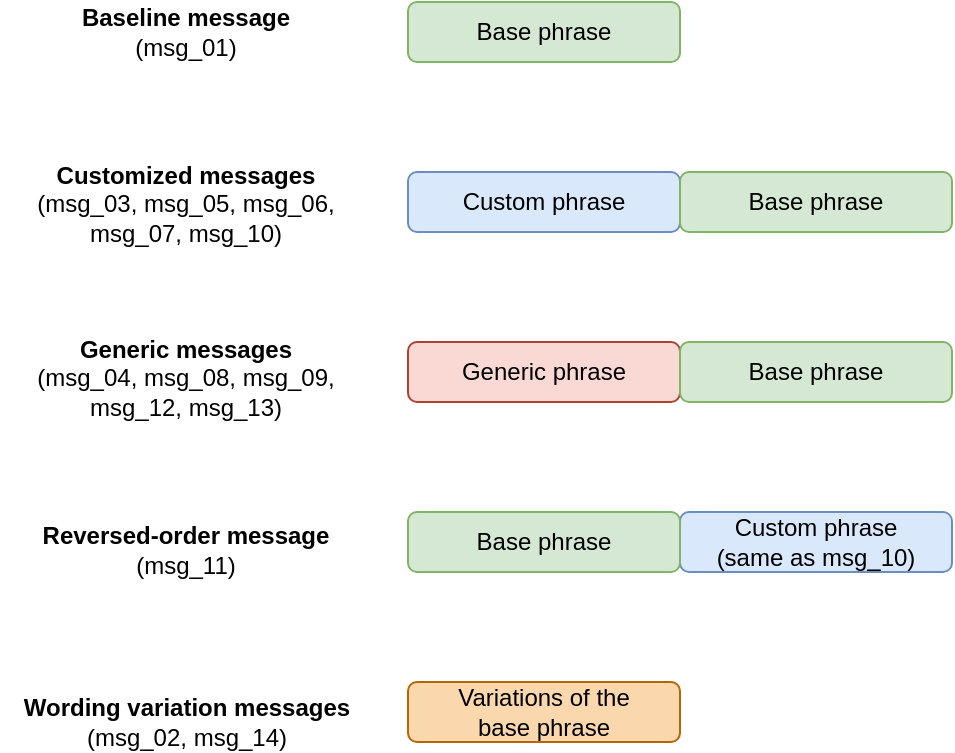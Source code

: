 <mxfile version="14.3.2" type="github">
  <diagram id="kU2Bon3Jjfkuj31WxuBQ" name="Page-1">
    <mxGraphModel dx="1426" dy="793" grid="1" gridSize="10" guides="1" tooltips="1" connect="1" arrows="1" fold="1" page="1" pageScale="1" pageWidth="827" pageHeight="1169" math="0" shadow="0">
      <root>
        <mxCell id="0" />
        <mxCell id="1" parent="0" />
        <mxCell id="GiqqVYzLqmCzxt6aDNmL-1" value="Base phrase" style="rounded=1;whiteSpace=wrap;html=1;fillColor=#d5e8d4;strokeColor=#82b366;" vertex="1" parent="1">
          <mxGeometry x="276" y="169" width="136" height="30" as="geometry" />
        </mxCell>
        <mxCell id="GiqqVYzLqmCzxt6aDNmL-4" value="&lt;b&gt;Baseline message&lt;/b&gt;&lt;br&gt;(msg_01)" style="text;html=1;strokeColor=none;fillColor=none;align=center;verticalAlign=middle;whiteSpace=wrap;rounded=0;" vertex="1" parent="1">
          <mxGeometry x="110" y="174" width="110" height="20" as="geometry" />
        </mxCell>
        <mxCell id="GiqqVYzLqmCzxt6aDNmL-5" value="&lt;b&gt;Customized messages&lt;/b&gt;&lt;br&gt;(msg_03, msg_05, msg_06, msg_07, msg_10)" style="text;html=1;strokeColor=none;fillColor=none;align=center;verticalAlign=middle;whiteSpace=wrap;rounded=0;" vertex="1" parent="1">
          <mxGeometry x="85" y="260" width="160" height="20" as="geometry" />
        </mxCell>
        <mxCell id="GiqqVYzLqmCzxt6aDNmL-6" value="&lt;b&gt;Generic messages&lt;br&gt;&lt;/b&gt;(msg_04, msg_08, msg_09, msg_12, msg_13)" style="text;html=1;strokeColor=none;fillColor=none;align=center;verticalAlign=middle;whiteSpace=wrap;rounded=0;" vertex="1" parent="1">
          <mxGeometry x="85" y="347" width="160" height="20" as="geometry" />
        </mxCell>
        <mxCell id="GiqqVYzLqmCzxt6aDNmL-9" value="&lt;b&gt;Reversed-order message&lt;br&gt;&lt;/b&gt;(msg_11)" style="text;html=1;strokeColor=none;fillColor=none;align=center;verticalAlign=middle;whiteSpace=wrap;rounded=0;" vertex="1" parent="1">
          <mxGeometry x="85" y="433" width="160" height="20" as="geometry" />
        </mxCell>
        <mxCell id="GiqqVYzLqmCzxt6aDNmL-12" value="&lt;b&gt;Wording variation messages&lt;br&gt;&lt;/b&gt;(msg_02, msg_14)" style="text;html=1;strokeColor=none;fillColor=none;align=center;verticalAlign=middle;whiteSpace=wrap;rounded=0;" vertex="1" parent="1">
          <mxGeometry x="72.5" y="519" width="185" height="20" as="geometry" />
        </mxCell>
        <mxCell id="GiqqVYzLqmCzxt6aDNmL-13" value="Variations of the&lt;br&gt;base phrase" style="rounded=1;whiteSpace=wrap;html=1;fillColor=#fad7ac;strokeColor=#b46504;" vertex="1" parent="1">
          <mxGeometry x="276" y="509" width="136" height="30" as="geometry" />
        </mxCell>
        <mxCell id="GiqqVYzLqmCzxt6aDNmL-14" value="" style="group" vertex="1" connectable="0" parent="1">
          <mxGeometry x="276" y="254" width="272" height="30" as="geometry" />
        </mxCell>
        <mxCell id="GiqqVYzLqmCzxt6aDNmL-2" value="Custom phrase" style="rounded=1;whiteSpace=wrap;html=1;fillColor=#dae8fc;strokeColor=#6c8ebf;" vertex="1" parent="GiqqVYzLqmCzxt6aDNmL-14">
          <mxGeometry width="136" height="30" as="geometry" />
        </mxCell>
        <mxCell id="GiqqVYzLqmCzxt6aDNmL-7" value="Base phrase" style="rounded=1;whiteSpace=wrap;html=1;fillColor=#d5e8d4;strokeColor=#82b366;" vertex="1" parent="GiqqVYzLqmCzxt6aDNmL-14">
          <mxGeometry x="136" width="136" height="30" as="geometry" />
        </mxCell>
        <mxCell id="GiqqVYzLqmCzxt6aDNmL-15" value="" style="group" vertex="1" connectable="0" parent="1">
          <mxGeometry x="276" y="339" width="272" height="30" as="geometry" />
        </mxCell>
        <mxCell id="GiqqVYzLqmCzxt6aDNmL-3" value="Generic phrase" style="rounded=1;whiteSpace=wrap;html=1;fillColor=#fad9d5;strokeColor=#ae4132;" vertex="1" parent="GiqqVYzLqmCzxt6aDNmL-15">
          <mxGeometry width="136" height="30" as="geometry" />
        </mxCell>
        <mxCell id="GiqqVYzLqmCzxt6aDNmL-8" value="Base phrase" style="rounded=1;whiteSpace=wrap;html=1;fillColor=#d5e8d4;strokeColor=#82b366;" vertex="1" parent="GiqqVYzLqmCzxt6aDNmL-15">
          <mxGeometry x="136" width="136" height="30" as="geometry" />
        </mxCell>
        <mxCell id="GiqqVYzLqmCzxt6aDNmL-16" value="" style="group" vertex="1" connectable="0" parent="1">
          <mxGeometry x="276" y="424" width="272" height="30" as="geometry" />
        </mxCell>
        <mxCell id="GiqqVYzLqmCzxt6aDNmL-10" value="Custom phrase&lt;br&gt;(same as msg_10)" style="rounded=1;whiteSpace=wrap;html=1;fillColor=#dae8fc;strokeColor=#6c8ebf;" vertex="1" parent="GiqqVYzLqmCzxt6aDNmL-16">
          <mxGeometry x="136" width="136" height="30" as="geometry" />
        </mxCell>
        <mxCell id="GiqqVYzLqmCzxt6aDNmL-11" value="Base phrase" style="rounded=1;whiteSpace=wrap;html=1;fillColor=#d5e8d4;strokeColor=#82b366;" vertex="1" parent="GiqqVYzLqmCzxt6aDNmL-16">
          <mxGeometry width="136" height="30" as="geometry" />
        </mxCell>
      </root>
    </mxGraphModel>
  </diagram>
</mxfile>
